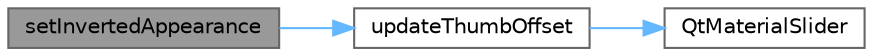 digraph "setInvertedAppearance"
{
 // LATEX_PDF_SIZE
  bgcolor="transparent";
  edge [fontname=Helvetica,fontsize=10,labelfontname=Helvetica,labelfontsize=10];
  node [fontname=Helvetica,fontsize=10,shape=box,height=0.2,width=0.4];
  rankdir="LR";
  Node1 [id="Node000001",label="setInvertedAppearance",height=0.2,width=0.4,color="gray40", fillcolor="grey60", style="filled", fontcolor="black",tooltip="设置反向外观"];
  Node1 -> Node2 [id="edge1_Node000001_Node000002",color="steelblue1",style="solid",tooltip=" "];
  Node2 [id="Node000002",label="updateThumbOffset",height=0.2,width=0.4,color="grey40", fillcolor="white", style="filled",URL="$class_qt_material_slider.html#a6e0f6973b0542076789befbff6a42cc9",tooltip="更新滑块偏移"];
  Node2 -> Node3 [id="edge2_Node000002_Node000003",color="steelblue1",style="solid",tooltip=" "];
  Node3 [id="Node000003",label="QtMaterialSlider",height=0.2,width=0.4,color="grey40", fillcolor="white", style="filled",URL="$class_qt_material_slider.html#aca4b3f4fc19f287254cfdc870bf82ead",tooltip="构造函数"];
}
